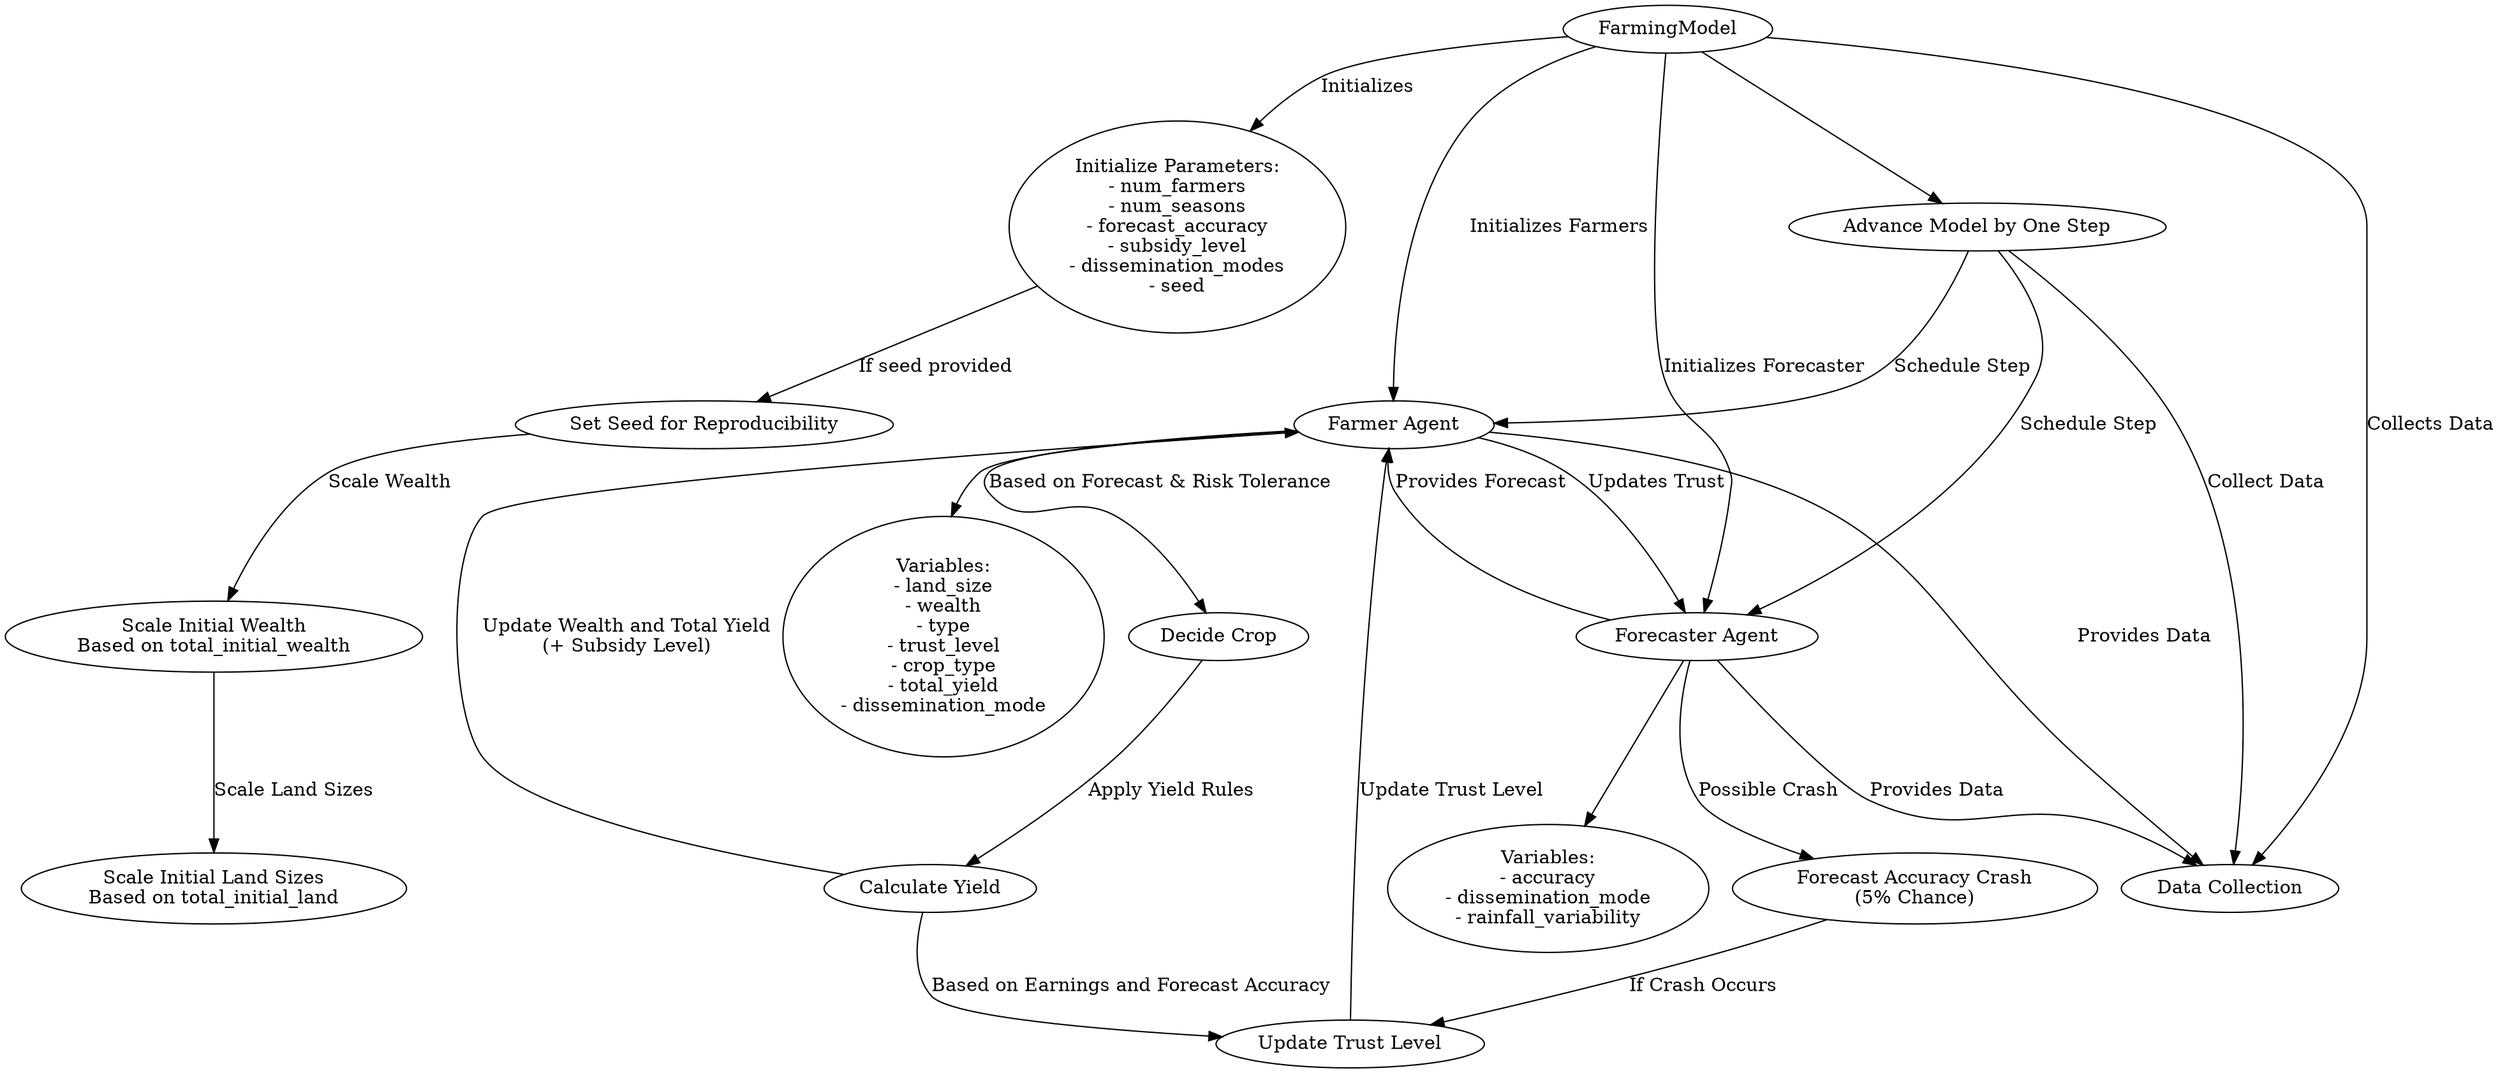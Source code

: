 // Farming ABM Flowchart
digraph {
	Model [label=FarmingModel]
	Init_Params [label="Initialize Parameters:
- num_farmers
- num_seasons
- forecast_accuracy
- subsidy_level
- dissemination_modes
- seed"]
	Model -> Init_Params [label=Initializes]
	Set_Seed [label="Set Seed for Reproducibility"]
	Init_Params -> Set_Seed [label="If seed provided"]
	Scale_Wealth [label="Scale Initial Wealth
Based on total_initial_wealth"]
	Set_Seed -> Scale_Wealth [label="Scale Wealth"]
	Scale_Land [label="Scale Initial Land Sizes
Based on total_initial_land"]
	Scale_Wealth -> Scale_Land [label="Scale Land Sizes"]
	Farmer [label="Farmer Agent"]
	Forecaster [label="Forecaster Agent"]
	Model -> Farmer [label="Initializes Farmers"]
	Model -> Forecaster [label="Initializes Forecaster"]
	Farmer_Vars [label="Variables:
- land_size
- wealth
- type
- trust_level
- crop_type
- total_yield
- dissemination_mode"]
	Farmer -> Farmer_Vars
	Forecaster_Vars [label="Variables:
- accuracy
- dissemination_mode
- rainfall_variability"]
	Forecaster -> Forecaster_Vars
	Forecaster -> Farmer [label="Provides Forecast"]
	Farmer -> Forecaster [label="Updates Trust"]
	Decision [label="Decide Crop"]
	Farmer -> Decision [label="Based on Forecast & Risk Tolerance"]
	Yield [label="Calculate Yield"]
	Decision -> Yield [label="Apply Yield Rules"]
	Yield -> Farmer [label="Update Wealth and Total Yield
(+ Subsidy Level)"]
	Trust [label="Update Trust Level"]
	Yield -> Trust [label="Based on Earnings and Forecast Accuracy"]
	Trust -> Farmer [label="Update Trust Level"]
	Forecast_Crash [label="Forecast Accuracy Crash
(5% Chance)"]
	Forecaster -> Forecast_Crash [label="Possible Crash"]
	Forecast_Crash -> Trust [label="If Crash Occurs"]
	Data [label="Data Collection"]
	Model -> Data [label="Collects Data"]
	Farmer -> Data [label="Provides Data"]
	Forecaster -> Data [label="Provides Data"]
	Model_Step [label="Advance Model by One Step"]
	Model -> Model_Step
	Model_Step -> Data [label="Collect Data"]
	Model_Step -> Farmer [label="Schedule Step"]
	Model_Step -> Forecaster [label="Schedule Step"]
}
